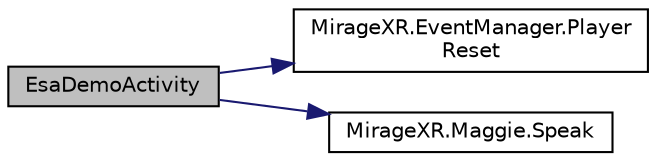 digraph "EsaDemoActivity"
{
 // INTERACTIVE_SVG=YES
 // LATEX_PDF_SIZE
  edge [fontname="Helvetica",fontsize="10",labelfontname="Helvetica",labelfontsize="10"];
  node [fontname="Helvetica",fontsize="10",shape=record];
  rankdir="LR";
  Node1 [label="EsaDemoActivity",height=0.2,width=0.4,color="black", fillcolor="grey75", style="filled", fontcolor="black",tooltip="Load ESA Demo activity."];
  Node1 -> Node2 [color="midnightblue",fontsize="10",style="solid",fontname="Helvetica"];
  Node2 [label="MirageXR.EventManager.Player\lReset",height=0.2,width=0.4,color="black", fillcolor="white", style="filled",URL="$class_mirage_x_r_1_1_event_manager.html#ae8f19508c84093bdfcd7d98c6044dd20",tooltip="Reset MirageXR player."];
  Node1 -> Node3 [color="midnightblue",fontsize="10",style="solid",fontname="Helvetica"];
  Node3 [label="MirageXR.Maggie.Speak",height=0.2,width=0.4,color="black", fillcolor="white", style="filled",URL="$class_mirage_x_r_1_1_maggie.html#a6b7cce3128e898af11d75ef7f5202a56",tooltip="Speak out text."];
}
